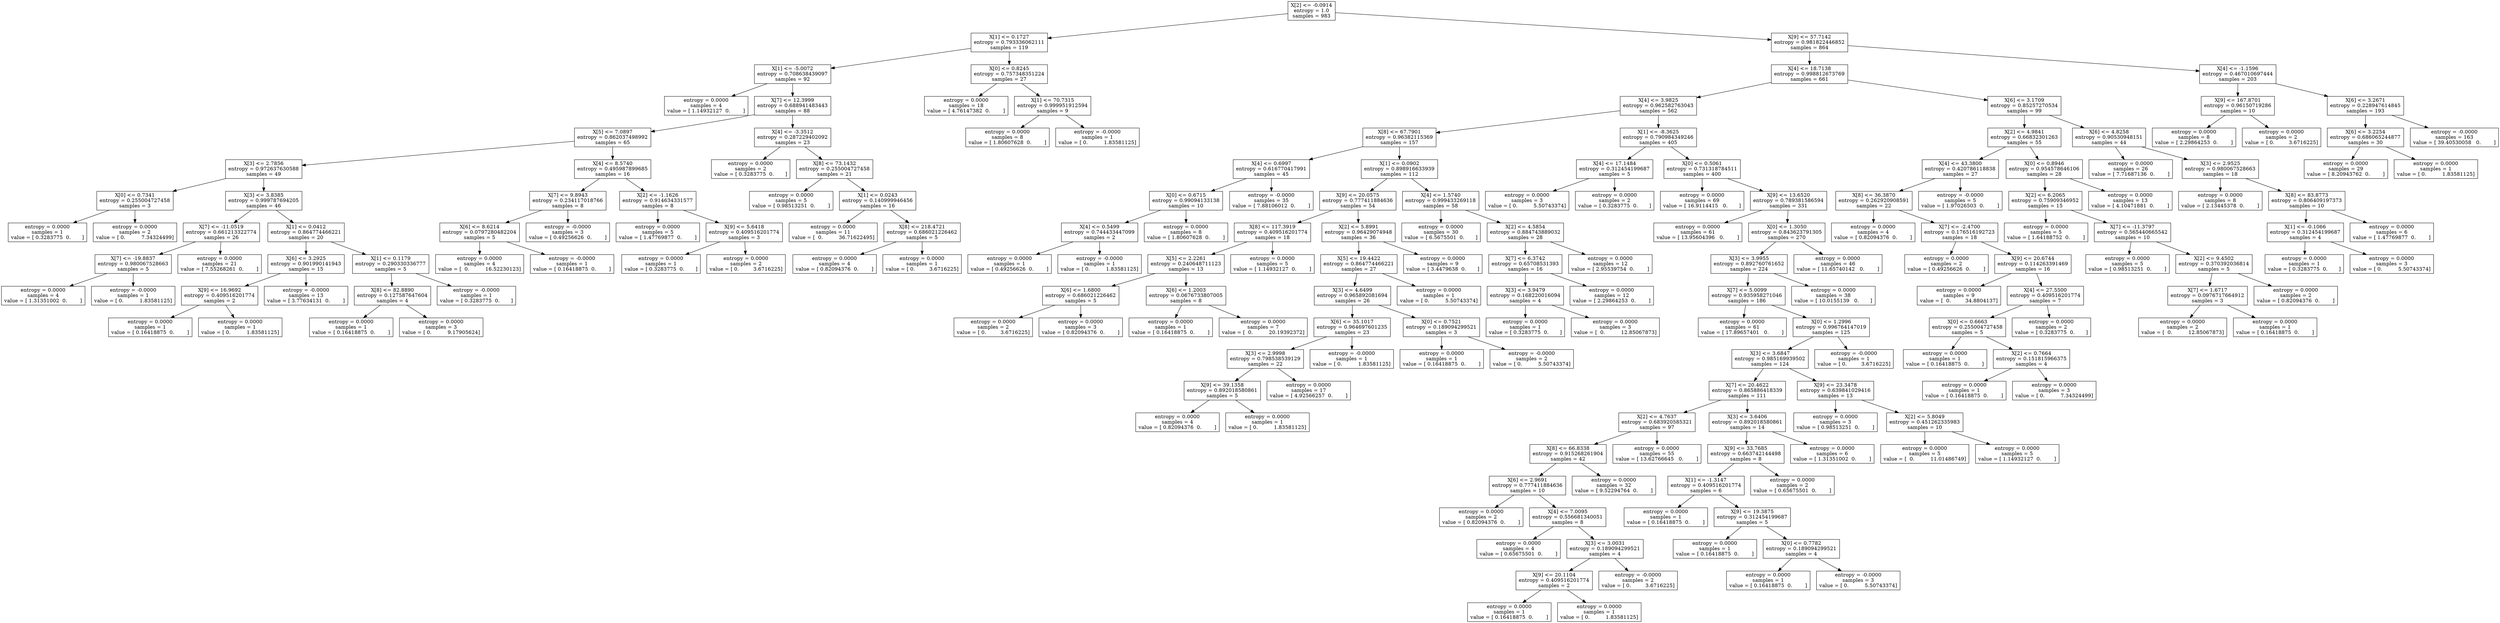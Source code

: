 digraph Tree {
0 [label="X[2] <= -0.0914\nentropy = 1.0\nsamples = 983", shape="box"] ;
1 [label="X[1] <= 0.1727\nentropy = 0.793336062111\nsamples = 119", shape="box"] ;
0 -> 1 ;
2 [label="X[1] <= -5.0072\nentropy = 0.708638439097\nsamples = 92", shape="box"] ;
1 -> 2 ;
3 [label="entropy = 0.0000\nsamples = 4\nvalue = [ 1.14932127  0.        ]", shape="box"] ;
2 -> 3 ;
4 [label="X[7] <= 12.3999\nentropy = 0.688941483443\nsamples = 88", shape="box"] ;
2 -> 4 ;
5 [label="X[5] <= 7.0897\nentropy = 0.862037498992\nsamples = 65", shape="box"] ;
4 -> 5 ;
6 [label="X[3] <= 2.7856\nentropy = 0.972637630588\nsamples = 49", shape="box"] ;
5 -> 6 ;
7 [label="X[0] <= 0.7341\nentropy = 0.255004727458\nsamples = 3", shape="box"] ;
6 -> 7 ;
8 [label="entropy = 0.0000\nsamples = 1\nvalue = [ 0.3283775  0.       ]", shape="box"] ;
7 -> 8 ;
9 [label="entropy = 0.0000\nsamples = 2\nvalue = [ 0.          7.34324499]", shape="box"] ;
7 -> 9 ;
10 [label="X[3] <= 3.8385\nentropy = 0.999787694205\nsamples = 46", shape="box"] ;
6 -> 10 ;
11 [label="X[7] <= -11.0519\nentropy = 0.661213322774\nsamples = 26", shape="box"] ;
10 -> 11 ;
12 [label="X[7] <= -19.8837\nentropy = 0.980067528663\nsamples = 5", shape="box"] ;
11 -> 12 ;
13 [label="entropy = 0.0000\nsamples = 4\nvalue = [ 1.31351002  0.        ]", shape="box"] ;
12 -> 13 ;
14 [label="entropy = -0.0000\nsamples = 1\nvalue = [ 0.          1.83581125]", shape="box"] ;
12 -> 14 ;
15 [label="entropy = 0.0000\nsamples = 21\nvalue = [ 7.55268261  0.        ]", shape="box"] ;
11 -> 15 ;
16 [label="X[1] <= 0.0412\nentropy = 0.864774466221\nsamples = 20", shape="box"] ;
10 -> 16 ;
17 [label="X[6] <= 3.2925\nentropy = 0.901990141943\nsamples = 15", shape="box"] ;
16 -> 17 ;
18 [label="X[9] <= 16.9692\nentropy = 0.409516201774\nsamples = 2", shape="box"] ;
17 -> 18 ;
19 [label="entropy = 0.0000\nsamples = 1\nvalue = [ 0.16418875  0.        ]", shape="box"] ;
18 -> 19 ;
20 [label="entropy = 0.0000\nsamples = 1\nvalue = [ 0.          1.83581125]", shape="box"] ;
18 -> 20 ;
21 [label="entropy = -0.0000\nsamples = 13\nvalue = [ 3.77634131  0.        ]", shape="box"] ;
17 -> 21 ;
22 [label="X[1] <= 0.1179\nentropy = 0.290330336777\nsamples = 5", shape="box"] ;
16 -> 22 ;
23 [label="X[8] <= 82.8890\nentropy = 0.127587647604\nsamples = 4", shape="box"] ;
22 -> 23 ;
24 [label="entropy = 0.0000\nsamples = 1\nvalue = [ 0.16418875  0.        ]", shape="box"] ;
23 -> 24 ;
25 [label="entropy = 0.0000\nsamples = 3\nvalue = [ 0.          9.17905624]", shape="box"] ;
23 -> 25 ;
26 [label="entropy = -0.0000\nsamples = 1\nvalue = [ 0.3283775  0.       ]", shape="box"] ;
22 -> 26 ;
27 [label="X[4] <= 8.5740\nentropy = 0.495987899685\nsamples = 16", shape="box"] ;
5 -> 27 ;
28 [label="X[7] <= 9.8943\nentropy = 0.234117018766\nsamples = 8", shape="box"] ;
27 -> 28 ;
29 [label="X[6] <= 8.6214\nentropy = 0.0797280482204\nsamples = 5", shape="box"] ;
28 -> 29 ;
30 [label="entropy = 0.0000\nsamples = 4\nvalue = [  0.          16.52230123]", shape="box"] ;
29 -> 30 ;
31 [label="entropy = -0.0000\nsamples = 1\nvalue = [ 0.16418875  0.        ]", shape="box"] ;
29 -> 31 ;
32 [label="entropy = -0.0000\nsamples = 3\nvalue = [ 0.49256626  0.        ]", shape="box"] ;
28 -> 32 ;
33 [label="X[2] <= -1.1626\nentropy = 0.914634331577\nsamples = 8", shape="box"] ;
27 -> 33 ;
34 [label="entropy = 0.0000\nsamples = 5\nvalue = [ 1.47769877  0.        ]", shape="box"] ;
33 -> 34 ;
35 [label="X[9] <= 5.6418\nentropy = 0.409516201774\nsamples = 3", shape="box"] ;
33 -> 35 ;
36 [label="entropy = 0.0000\nsamples = 1\nvalue = [ 0.3283775  0.       ]", shape="box"] ;
35 -> 36 ;
37 [label="entropy = 0.0000\nsamples = 2\nvalue = [ 0.         3.6716225]", shape="box"] ;
35 -> 37 ;
38 [label="X[4] <= -3.3512\nentropy = 0.287229402092\nsamples = 23", shape="box"] ;
4 -> 38 ;
39 [label="entropy = 0.0000\nsamples = 2\nvalue = [ 0.3283775  0.       ]", shape="box"] ;
38 -> 39 ;
40 [label="X[8] <= 73.1432\nentropy = 0.255004727458\nsamples = 21", shape="box"] ;
38 -> 40 ;
41 [label="entropy = 0.0000\nsamples = 5\nvalue = [ 0.98513251  0.        ]", shape="box"] ;
40 -> 41 ;
42 [label="X[1] <= 0.0243\nentropy = 0.140999946456\nsamples = 16", shape="box"] ;
40 -> 42 ;
43 [label="entropy = 0.0000\nsamples = 11\nvalue = [  0.          36.71622495]", shape="box"] ;
42 -> 43 ;
44 [label="X[8] <= 218.4721\nentropy = 0.686021226462\nsamples = 5", shape="box"] ;
42 -> 44 ;
45 [label="entropy = 0.0000\nsamples = 4\nvalue = [ 0.82094376  0.        ]", shape="box"] ;
44 -> 45 ;
46 [label="entropy = 0.0000\nsamples = 1\nvalue = [ 0.         3.6716225]", shape="box"] ;
44 -> 46 ;
47 [label="X[0] <= 0.8245\nentropy = 0.757348351224\nsamples = 27", shape="box"] ;
1 -> 47 ;
48 [label="entropy = 0.0000\nsamples = 18\nvalue = [ 4.76147382  0.        ]", shape="box"] ;
47 -> 48 ;
49 [label="X[1] <= 70.7315\nentropy = 0.999951912594\nsamples = 9", shape="box"] ;
47 -> 49 ;
50 [label="entropy = 0.0000\nsamples = 8\nvalue = [ 1.80607628  0.        ]", shape="box"] ;
49 -> 50 ;
51 [label="entropy = -0.0000\nsamples = 1\nvalue = [ 0.          1.83581125]", shape="box"] ;
49 -> 51 ;
52 [label="X[9] <= 57.7142\nentropy = 0.981822446852\nsamples = 864", shape="box"] ;
0 -> 52 ;
53 [label="X[4] <= 18.7138\nentropy = 0.998812673769\nsamples = 661", shape="box"] ;
52 -> 53 ;
54 [label="X[4] <= 3.9825\nentropy = 0.962582763043\nsamples = 562", shape="box"] ;
53 -> 54 ;
55 [label="X[8] <= 67.7901\nentropy = 0.96382115369\nsamples = 157", shape="box"] ;
54 -> 55 ;
56 [label="X[4] <= 0.6997\nentropy = 0.616770417991\nsamples = 45", shape="box"] ;
55 -> 56 ;
57 [label="X[0] <= 0.6715\nentropy = 0.99094133138\nsamples = 10", shape="box"] ;
56 -> 57 ;
58 [label="X[4] <= 0.5499\nentropy = 0.744433447099\nsamples = 2", shape="box"] ;
57 -> 58 ;
59 [label="entropy = 0.0000\nsamples = 1\nvalue = [ 0.49256626  0.        ]", shape="box"] ;
58 -> 59 ;
60 [label="entropy = -0.0000\nsamples = 1\nvalue = [ 0.          1.83581125]", shape="box"] ;
58 -> 60 ;
61 [label="entropy = 0.0000\nsamples = 8\nvalue = [ 1.80607628  0.        ]", shape="box"] ;
57 -> 61 ;
62 [label="entropy = -0.0000\nsamples = 35\nvalue = [ 7.88106012  0.        ]", shape="box"] ;
56 -> 62 ;
63 [label="X[1] <= 0.0902\nentropy = 0.898916633939\nsamples = 112", shape="box"] ;
55 -> 63 ;
64 [label="X[9] <= 20.0575\nentropy = 0.777411884636\nsamples = 54", shape="box"] ;
63 -> 64 ;
65 [label="X[8] <= 117.3919\nentropy = 0.409516201774\nsamples = 18", shape="box"] ;
64 -> 65 ;
66 [label="X[5] <= 2.2261\nentropy = 0.240648711123\nsamples = 13", shape="box"] ;
65 -> 66 ;
67 [label="X[6] <= 1.6800\nentropy = 0.686021226462\nsamples = 5", shape="box"] ;
66 -> 67 ;
68 [label="entropy = 0.0000\nsamples = 2\nvalue = [ 0.         3.6716225]", shape="box"] ;
67 -> 68 ;
69 [label="entropy = 0.0000\nsamples = 3\nvalue = [ 0.82094376  0.        ]", shape="box"] ;
67 -> 69 ;
70 [label="X[6] <= 1.2003\nentropy = 0.0676733807005\nsamples = 8", shape="box"] ;
66 -> 70 ;
71 [label="entropy = 0.0000\nsamples = 1\nvalue = [ 0.16418875  0.        ]", shape="box"] ;
70 -> 71 ;
72 [label="entropy = 0.0000\nsamples = 7\nvalue = [  0.          20.19392372]", shape="box"] ;
70 -> 72 ;
73 [label="entropy = 0.0000\nsamples = 5\nvalue = [ 1.14932127  0.        ]", shape="box"] ;
65 -> 73 ;
74 [label="X[2] <= 5.8991\nentropy = 0.96429074948\nsamples = 36", shape="box"] ;
64 -> 74 ;
75 [label="X[5] <= 19.4422\nentropy = 0.864774466221\nsamples = 27", shape="box"] ;
74 -> 75 ;
76 [label="X[3] <= 4.6499\nentropy = 0.965892081694\nsamples = 26", shape="box"] ;
75 -> 76 ;
77 [label="X[6] <= 35.1017\nentropy = 0.964697601235\nsamples = 23", shape="box"] ;
76 -> 77 ;
78 [label="X[3] <= 2.9998\nentropy = 0.798538539129\nsamples = 22", shape="box"] ;
77 -> 78 ;
79 [label="X[9] <= 39.1358\nentropy = 0.892018580861\nsamples = 5", shape="box"] ;
78 -> 79 ;
80 [label="entropy = 0.0000\nsamples = 4\nvalue = [ 0.82094376  0.        ]", shape="box"] ;
79 -> 80 ;
81 [label="entropy = 0.0000\nsamples = 1\nvalue = [ 0.          1.83581125]", shape="box"] ;
79 -> 81 ;
82 [label="entropy = 0.0000\nsamples = 17\nvalue = [ 4.92566257  0.        ]", shape="box"] ;
78 -> 82 ;
83 [label="entropy = -0.0000\nsamples = 1\nvalue = [ 0.          1.83581125]", shape="box"] ;
77 -> 83 ;
84 [label="X[0] <= 0.7521\nentropy = 0.189094299521\nsamples = 3", shape="box"] ;
76 -> 84 ;
85 [label="entropy = 0.0000\nsamples = 1\nvalue = [ 0.16418875  0.        ]", shape="box"] ;
84 -> 85 ;
86 [label="entropy = -0.0000\nsamples = 2\nvalue = [ 0.          5.50743374]", shape="box"] ;
84 -> 86 ;
87 [label="entropy = 0.0000\nsamples = 1\nvalue = [ 0.          5.50743374]", shape="box"] ;
75 -> 87 ;
88 [label="entropy = 0.0000\nsamples = 9\nvalue = [ 3.4479638  0.       ]", shape="box"] ;
74 -> 88 ;
89 [label="X[4] <= 1.5740\nentropy = 0.999433269118\nsamples = 58", shape="box"] ;
63 -> 89 ;
90 [label="entropy = 0.0000\nsamples = 30\nvalue = [ 6.5675501  0.       ]", shape="box"] ;
89 -> 90 ;
91 [label="X[2] <= 4.5854\nentropy = 0.884743889032\nsamples = 28", shape="box"] ;
89 -> 91 ;
92 [label="X[7] <= 6.3742\nentropy = 0.65708531393\nsamples = 16", shape="box"] ;
91 -> 92 ;
93 [label="X[3] <= 3.9479\nentropy = 0.168220016094\nsamples = 4", shape="box"] ;
92 -> 93 ;
94 [label="entropy = 0.0000\nsamples = 1\nvalue = [ 0.3283775  0.       ]", shape="box"] ;
93 -> 94 ;
95 [label="entropy = 0.0000\nsamples = 3\nvalue = [  0.          12.85067873]", shape="box"] ;
93 -> 95 ;
96 [label="entropy = 0.0000\nsamples = 12\nvalue = [ 2.29864253  0.        ]", shape="box"] ;
92 -> 96 ;
97 [label="entropy = 0.0000\nsamples = 12\nvalue = [ 2.95539754  0.        ]", shape="box"] ;
91 -> 97 ;
98 [label="X[1] <= -8.3625\nentropy = 0.790984349246\nsamples = 405", shape="box"] ;
54 -> 98 ;
99 [label="X[4] <= 17.1484\nentropy = 0.312454199687\nsamples = 5", shape="box"] ;
98 -> 99 ;
100 [label="entropy = 0.0000\nsamples = 3\nvalue = [ 0.          5.50743374]", shape="box"] ;
99 -> 100 ;
101 [label="entropy = 0.0000\nsamples = 2\nvalue = [ 0.3283775  0.       ]", shape="box"] ;
99 -> 101 ;
102 [label="X[0] <= 0.5061\nentropy = 0.731318784511\nsamples = 400", shape="box"] ;
98 -> 102 ;
103 [label="entropy = 0.0000\nsamples = 69\nvalue = [ 16.9114415   0.       ]", shape="box"] ;
102 -> 103 ;
104 [label="X[9] <= 13.6520\nentropy = 0.789381586594\nsamples = 331", shape="box"] ;
102 -> 104 ;
105 [label="entropy = 0.0000\nsamples = 61\nvalue = [ 13.95604396   0.        ]", shape="box"] ;
104 -> 105 ;
106 [label="X[0] <= 1.3050\nentropy = 0.843623791305\nsamples = 270", shape="box"] ;
104 -> 106 ;
107 [label="X[3] <= 3.9955\nentropy = 0.892760761652\nsamples = 224", shape="box"] ;
106 -> 107 ;
108 [label="X[7] <= 5.0099\nentropy = 0.935958271046\nsamples = 186", shape="box"] ;
107 -> 108 ;
109 [label="entropy = 0.0000\nsamples = 61\nvalue = [ 17.89657401   0.        ]", shape="box"] ;
108 -> 109 ;
110 [label="X[0] <= 1.2996\nentropy = 0.996764147019\nsamples = 125", shape="box"] ;
108 -> 110 ;
111 [label="X[3] <= 3.6847\nentropy = 0.985169939502\nsamples = 124", shape="box"] ;
110 -> 111 ;
112 [label="X[7] <= 20.4622\nentropy = 0.865886418339\nsamples = 111", shape="box"] ;
111 -> 112 ;
113 [label="X[2] <= 4.7637\nentropy = 0.683920585321\nsamples = 97", shape="box"] ;
112 -> 113 ;
114 [label="X[8] <= 66.8338\nentropy = 0.915268261904\nsamples = 42", shape="box"] ;
113 -> 114 ;
115 [label="X[6] <= 2.9691\nentropy = 0.777411884636\nsamples = 10", shape="box"] ;
114 -> 115 ;
116 [label="entropy = 0.0000\nsamples = 2\nvalue = [ 0.82094376  0.        ]", shape="box"] ;
115 -> 116 ;
117 [label="X[4] <= 7.0095\nentropy = 0.556681340051\nsamples = 8", shape="box"] ;
115 -> 117 ;
118 [label="entropy = 0.0000\nsamples = 4\nvalue = [ 0.65675501  0.        ]", shape="box"] ;
117 -> 118 ;
119 [label="X[3] <= 3.0031\nentropy = 0.189094299521\nsamples = 4", shape="box"] ;
117 -> 119 ;
120 [label="X[9] <= 20.1104\nentropy = 0.409516201774\nsamples = 2", shape="box"] ;
119 -> 120 ;
121 [label="entropy = 0.0000\nsamples = 1\nvalue = [ 0.16418875  0.        ]", shape="box"] ;
120 -> 121 ;
122 [label="entropy = 0.0000\nsamples = 1\nvalue = [ 0.          1.83581125]", shape="box"] ;
120 -> 122 ;
123 [label="entropy = -0.0000\nsamples = 2\nvalue = [ 0.         3.6716225]", shape="box"] ;
119 -> 123 ;
124 [label="entropy = 0.0000\nsamples = 32\nvalue = [ 9.52294764  0.        ]", shape="box"] ;
114 -> 124 ;
125 [label="entropy = 0.0000\nsamples = 55\nvalue = [ 13.62766645   0.        ]", shape="box"] ;
113 -> 125 ;
126 [label="X[3] <= 3.6406\nentropy = 0.892018580861\nsamples = 14", shape="box"] ;
112 -> 126 ;
127 [label="X[9] <= 33.7685\nentropy = 0.663742144498\nsamples = 8", shape="box"] ;
126 -> 127 ;
128 [label="X[1] <= -1.3147\nentropy = 0.409516201774\nsamples = 6", shape="box"] ;
127 -> 128 ;
129 [label="entropy = 0.0000\nsamples = 1\nvalue = [ 0.16418875  0.        ]", shape="box"] ;
128 -> 129 ;
130 [label="X[9] <= 19.3875\nentropy = 0.312454199687\nsamples = 5", shape="box"] ;
128 -> 130 ;
131 [label="entropy = 0.0000\nsamples = 1\nvalue = [ 0.16418875  0.        ]", shape="box"] ;
130 -> 131 ;
132 [label="X[0] <= 0.7782\nentropy = 0.189094299521\nsamples = 4", shape="box"] ;
130 -> 132 ;
133 [label="entropy = 0.0000\nsamples = 1\nvalue = [ 0.16418875  0.        ]", shape="box"] ;
132 -> 133 ;
134 [label="entropy = -0.0000\nsamples = 3\nvalue = [ 0.          5.50743374]", shape="box"] ;
132 -> 134 ;
135 [label="entropy = 0.0000\nsamples = 2\nvalue = [ 0.65675501  0.        ]", shape="box"] ;
127 -> 135 ;
136 [label="entropy = 0.0000\nsamples = 6\nvalue = [ 1.31351002  0.        ]", shape="box"] ;
126 -> 136 ;
137 [label="X[9] <= 23.3478\nentropy = 0.639841029416\nsamples = 13", shape="box"] ;
111 -> 137 ;
138 [label="entropy = 0.0000\nsamples = 3\nvalue = [ 0.98513251  0.        ]", shape="box"] ;
137 -> 138 ;
139 [label="X[2] <= 5.8049\nentropy = 0.451262335983\nsamples = 10", shape="box"] ;
137 -> 139 ;
140 [label="entropy = 0.0000\nsamples = 5\nvalue = [  0.          11.01486749]", shape="box"] ;
139 -> 140 ;
141 [label="entropy = 0.0000\nsamples = 5\nvalue = [ 1.14932127  0.        ]", shape="box"] ;
139 -> 141 ;
142 [label="entropy = -0.0000\nsamples = 1\nvalue = [ 0.         3.6716225]", shape="box"] ;
110 -> 142 ;
143 [label="entropy = 0.0000\nsamples = 38\nvalue = [ 10.0155139   0.       ]", shape="box"] ;
107 -> 143 ;
144 [label="entropy = 0.0000\nsamples = 46\nvalue = [ 11.65740142   0.        ]", shape="box"] ;
106 -> 144 ;
145 [label="X[6] <= 3.1709\nentropy = 0.85257270534\nsamples = 99", shape="box"] ;
53 -> 145 ;
146 [label="X[2] <= 4.9841\nentropy = 0.66832301263\nsamples = 55", shape="box"] ;
145 -> 146 ;
147 [label="X[4] <= 43.3800\nentropy = 0.420786118838\nsamples = 27", shape="box"] ;
146 -> 147 ;
148 [label="X[8] <= 36.3870\nentropy = 0.262920908591\nsamples = 22", shape="box"] ;
147 -> 148 ;
149 [label="entropy = 0.0000\nsamples = 4\nvalue = [ 0.82094376  0.        ]", shape="box"] ;
148 -> 149 ;
150 [label="X[7] <= -2.4700\nentropy = 0.176516192723\nsamples = 18", shape="box"] ;
148 -> 150 ;
151 [label="entropy = 0.0000\nsamples = 2\nvalue = [ 0.49256626  0.        ]", shape="box"] ;
150 -> 151 ;
152 [label="X[9] <= 20.6744\nentropy = 0.114263391469\nsamples = 16", shape="box"] ;
150 -> 152 ;
153 [label="entropy = 0.0000\nsamples = 9\nvalue = [  0.         34.8804137]", shape="box"] ;
152 -> 153 ;
154 [label="X[4] <= 27.5500\nentropy = 0.409516201774\nsamples = 7", shape="box"] ;
152 -> 154 ;
155 [label="X[0] <= 0.6663\nentropy = 0.255004727458\nsamples = 5", shape="box"] ;
154 -> 155 ;
156 [label="entropy = 0.0000\nsamples = 1\nvalue = [ 0.16418875  0.        ]", shape="box"] ;
155 -> 156 ;
157 [label="X[2] <= 0.7664\nentropy = 0.151815966375\nsamples = 4", shape="box"] ;
155 -> 157 ;
158 [label="entropy = 0.0000\nsamples = 1\nvalue = [ 0.16418875  0.        ]", shape="box"] ;
157 -> 158 ;
159 [label="entropy = 0.0000\nsamples = 3\nvalue = [ 0.          7.34324499]", shape="box"] ;
157 -> 159 ;
160 [label="entropy = 0.0000\nsamples = 2\nvalue = [ 0.3283775  0.       ]", shape="box"] ;
154 -> 160 ;
161 [label="entropy = -0.0000\nsamples = 5\nvalue = [ 1.97026503  0.        ]", shape="box"] ;
147 -> 161 ;
162 [label="X[0] <= 0.8946\nentropy = 0.954578646106\nsamples = 28", shape="box"] ;
146 -> 162 ;
163 [label="X[2] <= 6.2065\nentropy = 0.75909346952\nsamples = 15", shape="box"] ;
162 -> 163 ;
164 [label="entropy = 0.0000\nsamples = 5\nvalue = [ 1.64188752  0.        ]", shape="box"] ;
163 -> 164 ;
165 [label="X[7] <= -11.3797\nentropy = 0.565440665542\nsamples = 10", shape="box"] ;
163 -> 165 ;
166 [label="entropy = 0.0000\nsamples = 5\nvalue = [ 0.98513251  0.        ]", shape="box"] ;
165 -> 166 ;
167 [label="X[2] <= 9.4502\nentropy = 0.370392036814\nsamples = 5", shape="box"] ;
165 -> 167 ;
168 [label="X[7] <= 1.6717\nentropy = 0.0976717664912\nsamples = 3", shape="box"] ;
167 -> 168 ;
169 [label="entropy = 0.0000\nsamples = 2\nvalue = [  0.          12.85067873]", shape="box"] ;
168 -> 169 ;
170 [label="entropy = 0.0000\nsamples = 1\nvalue = [ 0.16418875  0.        ]", shape="box"] ;
168 -> 170 ;
171 [label="entropy = 0.0000\nsamples = 2\nvalue = [ 0.82094376  0.        ]", shape="box"] ;
167 -> 171 ;
172 [label="entropy = 0.0000\nsamples = 13\nvalue = [ 4.10471881  0.        ]", shape="box"] ;
162 -> 172 ;
173 [label="X[6] <= 4.8258\nentropy = 0.90530948151\nsamples = 44", shape="box"] ;
145 -> 173 ;
174 [label="entropy = 0.0000\nsamples = 26\nvalue = [ 7.71687136  0.        ]", shape="box"] ;
173 -> 174 ;
175 [label="X[3] <= 2.9525\nentropy = 0.980067528663\nsamples = 18", shape="box"] ;
173 -> 175 ;
176 [label="entropy = 0.0000\nsamples = 8\nvalue = [ 2.13445378  0.        ]", shape="box"] ;
175 -> 176 ;
177 [label="X[8] <= 83.8773\nentropy = 0.806409197373\nsamples = 10", shape="box"] ;
175 -> 177 ;
178 [label="X[1] <= -0.1066\nentropy = 0.312454199687\nsamples = 4", shape="box"] ;
177 -> 178 ;
179 [label="entropy = 0.0000\nsamples = 1\nvalue = [ 0.3283775  0.       ]", shape="box"] ;
178 -> 179 ;
180 [label="entropy = 0.0000\nsamples = 3\nvalue = [ 0.          5.50743374]", shape="box"] ;
178 -> 180 ;
181 [label="entropy = 0.0000\nsamples = 6\nvalue = [ 1.47769877  0.        ]", shape="box"] ;
177 -> 181 ;
182 [label="X[4] <= -1.1596\nentropy = 0.467010697444\nsamples = 203", shape="box"] ;
52 -> 182 ;
183 [label="X[9] <= 167.8701\nentropy = 0.96150719286\nsamples = 10", shape="box"] ;
182 -> 183 ;
184 [label="entropy = 0.0000\nsamples = 8\nvalue = [ 2.29864253  0.        ]", shape="box"] ;
183 -> 184 ;
185 [label="entropy = 0.0000\nsamples = 2\nvalue = [ 0.         3.6716225]", shape="box"] ;
183 -> 185 ;
186 [label="X[6] <= 3.2671\nentropy = 0.228947614845\nsamples = 193", shape="box"] ;
182 -> 186 ;
187 [label="X[6] <= 3.2254\nentropy = 0.686065244877\nsamples = 30", shape="box"] ;
186 -> 187 ;
188 [label="entropy = 0.0000\nsamples = 29\nvalue = [ 8.20943762  0.        ]", shape="box"] ;
187 -> 188 ;
189 [label="entropy = 0.0000\nsamples = 1\nvalue = [ 0.          1.83581125]", shape="box"] ;
187 -> 189 ;
190 [label="entropy = -0.0000\nsamples = 163\nvalue = [ 39.40530058   0.        ]", shape="box"] ;
186 -> 190 ;
}